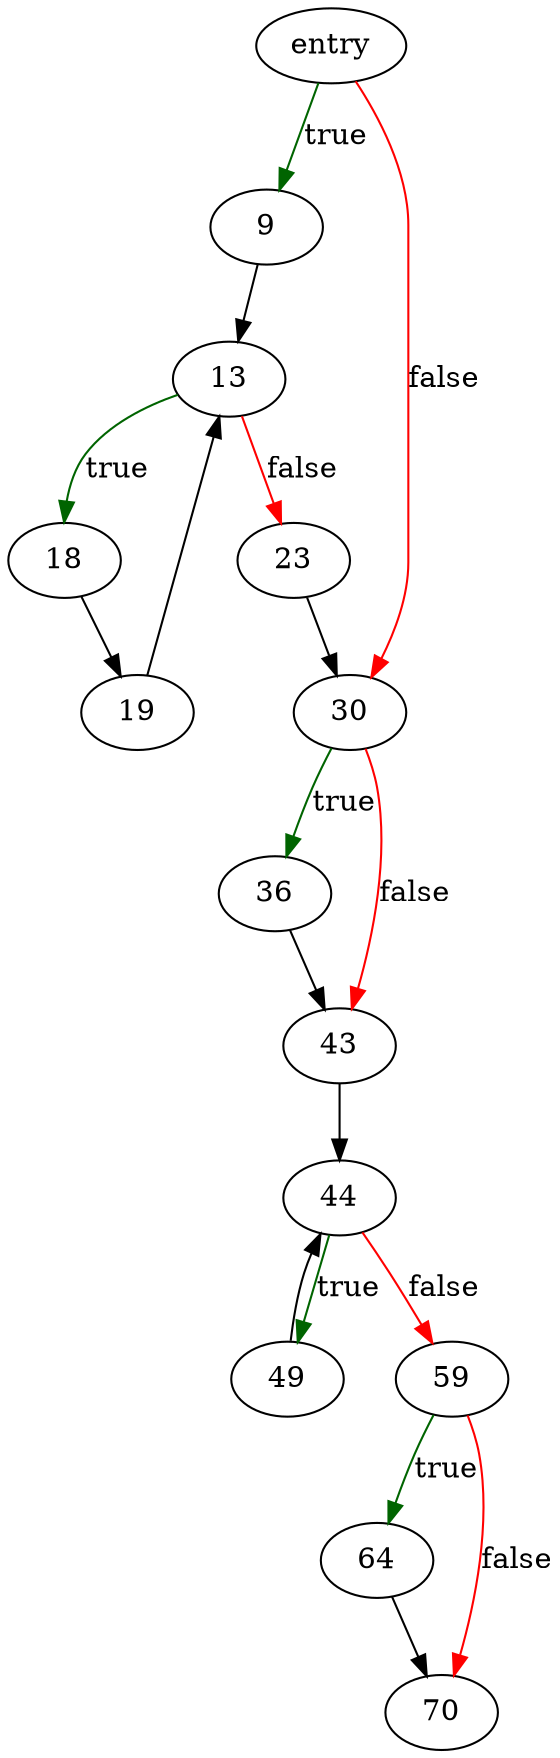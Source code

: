 digraph "closeAllCursors" {
	// Node definitions.
	1 [label=entry];
	9;
	13;
	18;
	19;
	23;
	30;
	36;
	43;
	44;
	49;
	59;
	64;
	70;

	// Edge definitions.
	1 -> 9 [
		color=darkgreen
		label=true
	];
	1 -> 30 [
		color=red
		label=false
	];
	9 -> 13;
	13 -> 18 [
		color=darkgreen
		label=true
	];
	13 -> 23 [
		color=red
		label=false
	];
	18 -> 19;
	19 -> 13;
	23 -> 30;
	30 -> 36 [
		color=darkgreen
		label=true
	];
	30 -> 43 [
		color=red
		label=false
	];
	36 -> 43;
	43 -> 44;
	44 -> 49 [
		color=darkgreen
		label=true
	];
	44 -> 59 [
		color=red
		label=false
	];
	49 -> 44;
	59 -> 64 [
		color=darkgreen
		label=true
	];
	59 -> 70 [
		color=red
		label=false
	];
	64 -> 70;
}